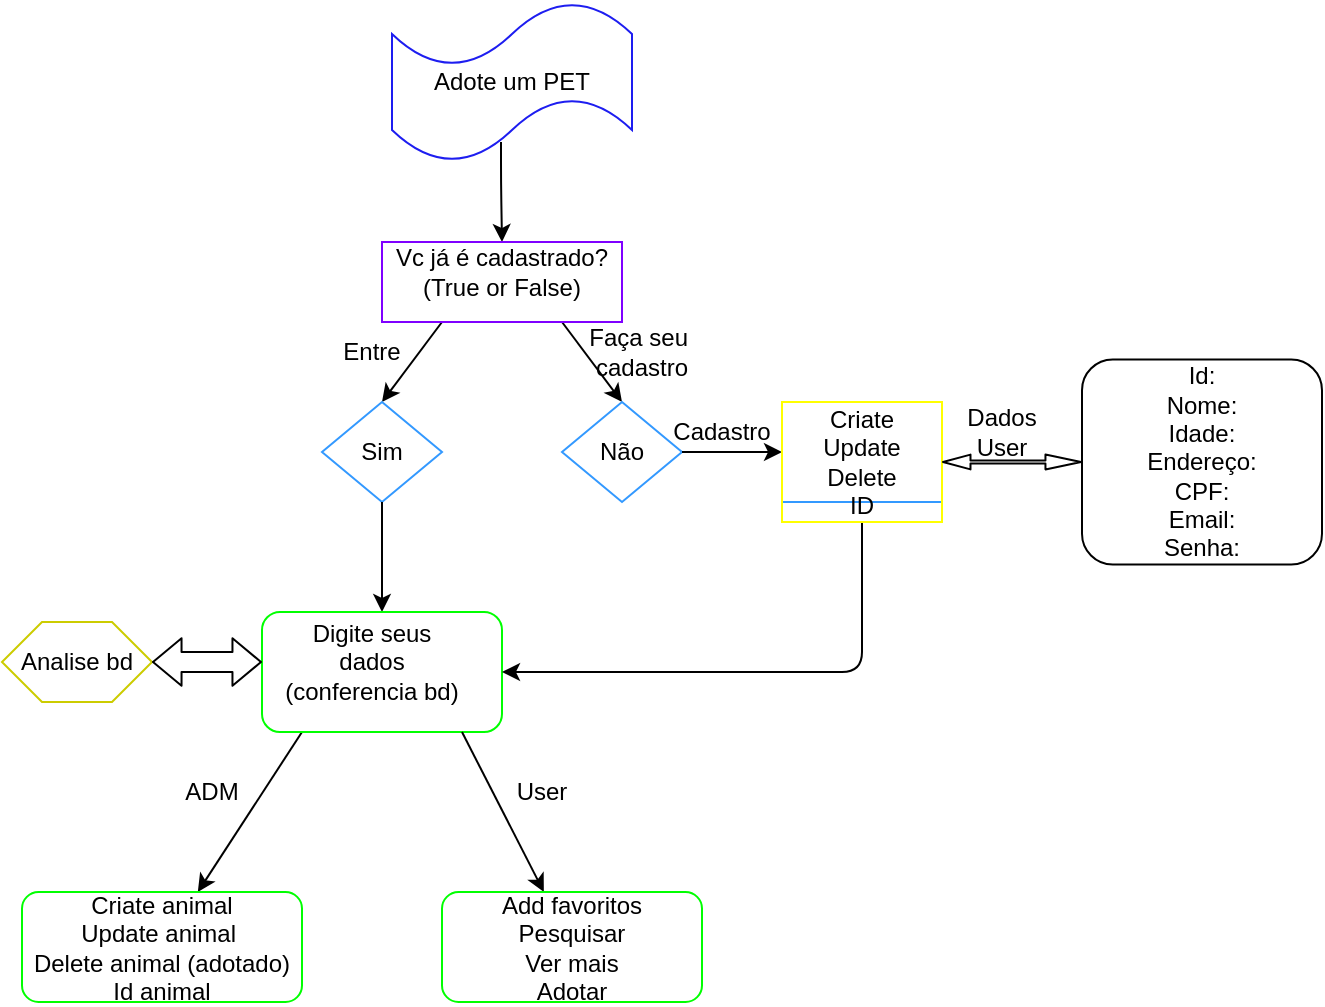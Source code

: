 <mxfile>
    <diagram id="NRhTlzEI62Cv8UnVsRdp" name="Página-1">
        <mxGraphModel dx="188" dy="206" grid="1" gridSize="10" guides="1" tooltips="1" connect="1" arrows="1" fold="1" page="1" pageScale="1" pageWidth="827" pageHeight="1169" math="0" shadow="0">
            <root>
                <mxCell id="0"/>
                <mxCell id="1" parent="0"/>
                <mxCell id="6" value="" style="endArrow=classic;html=1;startArrow=none;" parent="1" edge="1">
                    <mxGeometry width="50" height="50" relative="1" as="geometry">
                        <mxPoint x="299.5" y="70" as="sourcePoint"/>
                        <mxPoint x="300" y="120" as="targetPoint"/>
                        <Array as="points">
                            <mxPoint x="299.5" y="90"/>
                        </Array>
                    </mxGeometry>
                </mxCell>
                <mxCell id="7" value="" style="shape=tape;whiteSpace=wrap;html=1;strokeColor=#1D1DF0;" parent="1" vertex="1">
                    <mxGeometry x="245" width="120" height="80" as="geometry"/>
                </mxCell>
                <mxCell id="10" value="Adote um PET" style="text;html=1;strokeColor=none;fillColor=none;align=center;verticalAlign=middle;whiteSpace=wrap;rounded=0;" parent="1" vertex="1">
                    <mxGeometry x="230" y="20" width="150" height="40" as="geometry"/>
                </mxCell>
                <mxCell id="18" style="edgeStyle=none;html=1;exitX=0.25;exitY=1;exitDx=0;exitDy=0;" parent="1" source="12" edge="1">
                    <mxGeometry relative="1" as="geometry">
                        <mxPoint x="240" y="200" as="targetPoint"/>
                    </mxGeometry>
                </mxCell>
                <mxCell id="19" style="edgeStyle=none;html=1;exitX=0.75;exitY=1;exitDx=0;exitDy=0;" parent="1" source="12" edge="1">
                    <mxGeometry relative="1" as="geometry">
                        <mxPoint x="360" y="200" as="targetPoint"/>
                    </mxGeometry>
                </mxCell>
                <mxCell id="12" value="" style="rounded=0;whiteSpace=wrap;html=1;strokeColor=#7F00FF;" parent="1" vertex="1">
                    <mxGeometry x="240" y="120" width="120" height="40" as="geometry"/>
                </mxCell>
                <mxCell id="13" value="Vc já é cadastrado?&lt;br&gt;(True or False)" style="text;html=1;strokeColor=none;fillColor=none;align=center;verticalAlign=middle;whiteSpace=wrap;rounded=0;" parent="1" vertex="1">
                    <mxGeometry x="240" y="120" width="120" height="30" as="geometry"/>
                </mxCell>
                <mxCell id="20" value="" style="rhombus;whiteSpace=wrap;html=1;strokeColor=#3399FF;" parent="1" vertex="1">
                    <mxGeometry x="210" y="200" width="60" height="50" as="geometry"/>
                </mxCell>
                <mxCell id="29" value="" style="edgeStyle=none;html=1;" parent="1" target="28" edge="1">
                    <mxGeometry relative="1" as="geometry">
                        <mxPoint x="240" y="250" as="sourcePoint"/>
                    </mxGeometry>
                </mxCell>
                <mxCell id="21" value="Sim" style="text;html=1;strokeColor=none;fillColor=none;align=center;verticalAlign=middle;whiteSpace=wrap;rounded=0;" parent="1" vertex="1">
                    <mxGeometry x="210" y="210" width="60" height="30" as="geometry"/>
                </mxCell>
                <mxCell id="26" value="" style="rhombus;whiteSpace=wrap;html=1;strokeColor=#3399FF;" parent="1" vertex="1">
                    <mxGeometry x="330" y="200" width="60" height="50" as="geometry"/>
                </mxCell>
                <mxCell id="35" value="" style="edgeStyle=none;html=1;" parent="1" source="27" target="34" edge="1">
                    <mxGeometry relative="1" as="geometry"/>
                </mxCell>
                <mxCell id="27" value="Não" style="text;html=1;strokeColor=none;fillColor=none;align=center;verticalAlign=middle;whiteSpace=wrap;rounded=0;" parent="1" vertex="1">
                    <mxGeometry x="330" y="210" width="60" height="30" as="geometry"/>
                </mxCell>
                <mxCell id="49" value="" style="edgeStyle=none;html=1;" parent="1" target="48" edge="1">
                    <mxGeometry relative="1" as="geometry">
                        <mxPoint x="200" y="365" as="sourcePoint"/>
                    </mxGeometry>
                </mxCell>
                <mxCell id="28" value="" style="rounded=1;whiteSpace=wrap;html=1;strokeColor=#00FF00;" parent="1" vertex="1">
                    <mxGeometry x="180" y="305" width="120" height="60" as="geometry"/>
                </mxCell>
                <mxCell id="34" value="" style="whiteSpace=wrap;html=1;strokeColor=#3399FF;" parent="1" vertex="1">
                    <mxGeometry x="440" y="200" width="80" height="50" as="geometry"/>
                </mxCell>
                <mxCell id="41" style="edgeStyle=none;html=1;exitX=0.5;exitY=1;exitDx=0;exitDy=0;entryX=1;entryY=0.5;entryDx=0;entryDy=0;" parent="1" source="36" target="28" edge="1">
                    <mxGeometry relative="1" as="geometry">
                        <Array as="points">
                            <mxPoint x="480" y="335"/>
                        </Array>
                    </mxGeometry>
                </mxCell>
                <mxCell id="36" value="Criate&lt;br&gt;Update&lt;br&gt;Delete&lt;br&gt;ID" style="text;html=1;strokeColor=#FFFF00;fillColor=none;align=center;verticalAlign=middle;whiteSpace=wrap;rounded=0;" parent="1" vertex="1">
                    <mxGeometry x="440" y="200" width="80" height="60" as="geometry"/>
                </mxCell>
                <mxCell id="37" value="Cadastro" style="text;html=1;strokeColor=none;fillColor=none;align=center;verticalAlign=middle;whiteSpace=wrap;rounded=0;" parent="1" vertex="1">
                    <mxGeometry x="390" y="210" width="40" height="10" as="geometry"/>
                </mxCell>
                <mxCell id="40" value="Digite seus dados&lt;br&gt;(conferencia bd)" style="text;html=1;strokeColor=none;fillColor=none;align=center;verticalAlign=middle;whiteSpace=wrap;rounded=0;" parent="1" vertex="1">
                    <mxGeometry x="190" y="310" width="90" height="40" as="geometry"/>
                </mxCell>
                <mxCell id="43" value="Analise bd" style="shape=hexagon;perimeter=hexagonPerimeter2;whiteSpace=wrap;html=1;fixedSize=1;strokeColor=#CCCC00;" parent="1" vertex="1">
                    <mxGeometry x="50" y="310" width="75" height="40" as="geometry"/>
                </mxCell>
                <mxCell id="45" value="" style="shape=flexArrow;endArrow=classic;startArrow=classic;html=1;endWidth=12.8;endSize=4.424;exitX=1;exitY=0.5;exitDx=0;exitDy=0;startWidth=12.8;startSize=4.424;" parent="1" source="43" edge="1">
                    <mxGeometry width="100" height="100" relative="1" as="geometry">
                        <mxPoint x="120" y="380" as="sourcePoint"/>
                        <mxPoint x="180" y="330" as="targetPoint"/>
                    </mxGeometry>
                </mxCell>
                <mxCell id="46" value="Entre" style="text;html=1;strokeColor=none;fillColor=none;align=center;verticalAlign=middle;whiteSpace=wrap;rounded=0;" parent="1" vertex="1">
                    <mxGeometry x="205" y="160" width="60" height="30" as="geometry"/>
                </mxCell>
                <mxCell id="47" value="Faça seu&amp;nbsp;&lt;br&gt;cadastro" style="text;html=1;strokeColor=none;fillColor=none;align=center;verticalAlign=middle;whiteSpace=wrap;rounded=0;" parent="1" vertex="1">
                    <mxGeometry x="340" y="160" width="60" height="30" as="geometry"/>
                </mxCell>
                <mxCell id="48" value="Criate animal&lt;br&gt;Update animal&amp;nbsp;&lt;br&gt;Delete animal (adotado)&lt;br&gt;Id animal" style="rounded=1;whiteSpace=wrap;html=1;strokeColor=#00FF00;" parent="1" vertex="1">
                    <mxGeometry x="60" y="445" width="140" height="55" as="geometry"/>
                </mxCell>
                <mxCell id="50" value="" style="edgeStyle=none;html=1;" parent="1" target="51" edge="1">
                    <mxGeometry relative="1" as="geometry">
                        <mxPoint x="280" y="365" as="sourcePoint"/>
                    </mxGeometry>
                </mxCell>
                <mxCell id="51" value="Add favoritos&lt;br&gt;Pesquisar&lt;br&gt;Ver mais&lt;br&gt;Adotar" style="rounded=1;whiteSpace=wrap;html=1;strokeColor=#00FF00;" parent="1" vertex="1">
                    <mxGeometry x="270" y="445" width="130" height="55" as="geometry"/>
                </mxCell>
                <mxCell id="52" value="ADM" style="text;html=1;strokeColor=none;fillColor=none;align=center;verticalAlign=middle;whiteSpace=wrap;rounded=0;" parent="1" vertex="1">
                    <mxGeometry x="125" y="380" width="60" height="30" as="geometry"/>
                </mxCell>
                <mxCell id="53" value="User" style="text;html=1;strokeColor=none;fillColor=none;align=center;verticalAlign=middle;whiteSpace=wrap;rounded=0;" parent="1" vertex="1">
                    <mxGeometry x="290" y="380" width="60" height="30" as="geometry"/>
                </mxCell>
                <mxCell id="54" value="" style="shape=flexArrow;endArrow=classic;startArrow=classic;html=1;exitX=1;exitY=0.5;exitDx=0;exitDy=0;endWidth=4.8;endSize=5.592;width=1.6;startSize=4.248;startWidth=4.8;entryX=0;entryY=0.5;entryDx=0;entryDy=0;" edge="1" parent="1" source="36" target="59">
                    <mxGeometry width="100" height="100" relative="1" as="geometry">
                        <mxPoint x="520" y="275" as="sourcePoint"/>
                        <mxPoint x="590" y="225" as="targetPoint"/>
                        <Array as="points"/>
                    </mxGeometry>
                </mxCell>
                <mxCell id="59" value="Id:&lt;br&gt;Nome:&lt;br&gt;Idade:&lt;br&gt;Endereço:&lt;br&gt;CPF:&lt;br&gt;Email:&lt;br&gt;Senha:" style="rounded=1;whiteSpace=wrap;html=1;" vertex="1" parent="1">
                    <mxGeometry x="590" y="178.75" width="120" height="102.5" as="geometry"/>
                </mxCell>
                <mxCell id="60" value="Dados User" style="text;html=1;strokeColor=none;fillColor=none;align=center;verticalAlign=middle;whiteSpace=wrap;rounded=0;" vertex="1" parent="1">
                    <mxGeometry x="520" y="200" width="60" height="30" as="geometry"/>
                </mxCell>
            </root>
        </mxGraphModel>
    </diagram>
</mxfile>